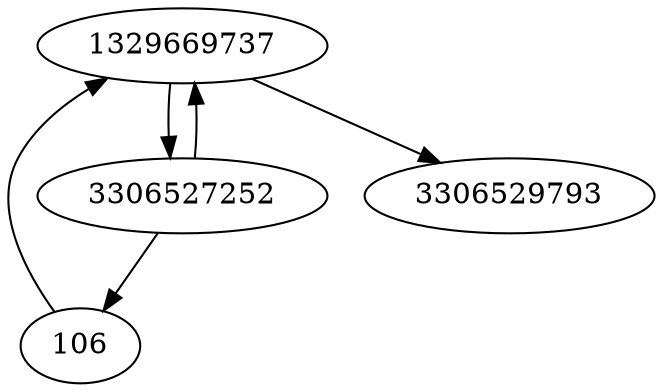 strict digraph  {
3306529793;
106;
3306527252;
1329669737;
106 -> 1329669737;
3306527252 -> 106;
3306527252 -> 1329669737;
1329669737 -> 3306529793;
1329669737 -> 3306527252;
}
